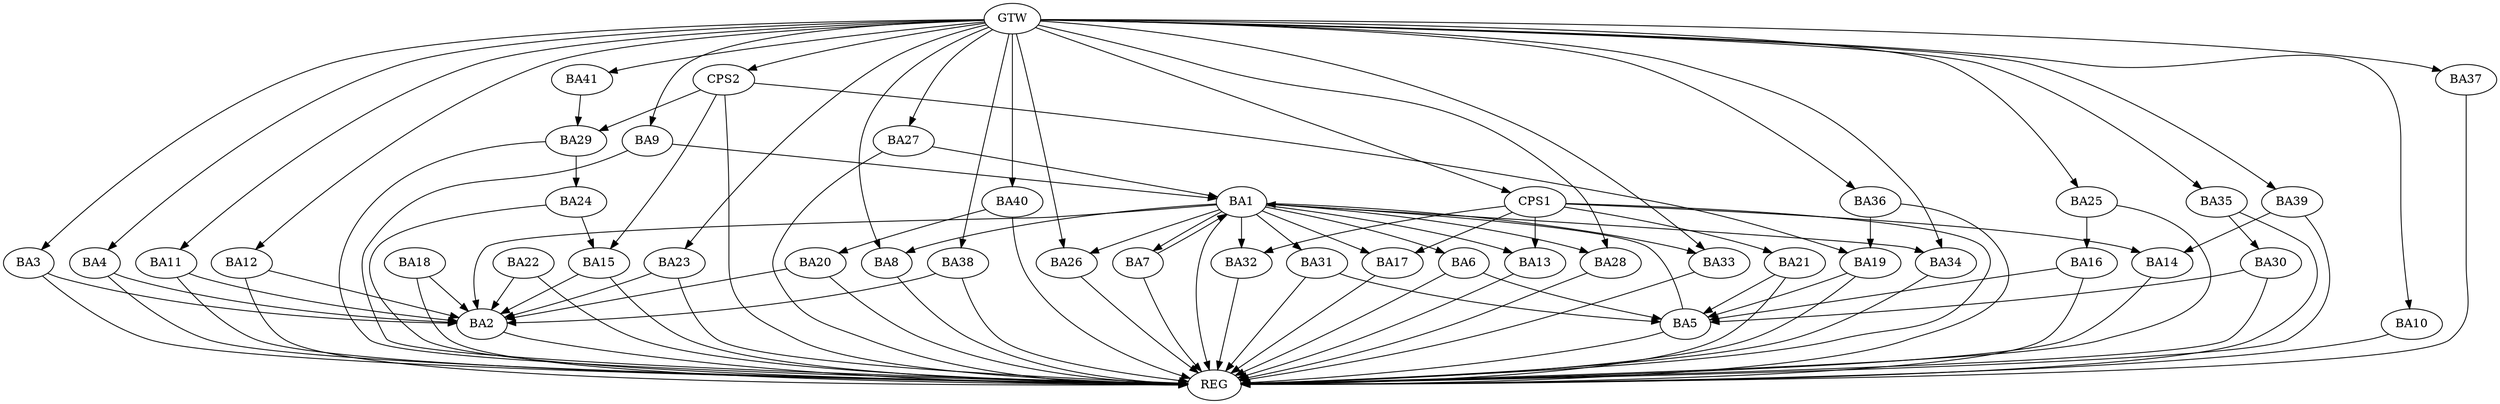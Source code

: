 strict digraph G {
  BA1 [ label="BA1" ];
  BA2 [ label="BA2" ];
  BA3 [ label="BA3" ];
  BA4 [ label="BA4" ];
  BA5 [ label="BA5" ];
  BA6 [ label="BA6" ];
  BA7 [ label="BA7" ];
  BA8 [ label="BA8" ];
  BA9 [ label="BA9" ];
  BA10 [ label="BA10" ];
  BA11 [ label="BA11" ];
  BA12 [ label="BA12" ];
  BA13 [ label="BA13" ];
  BA14 [ label="BA14" ];
  BA15 [ label="BA15" ];
  BA16 [ label="BA16" ];
  BA17 [ label="BA17" ];
  BA18 [ label="BA18" ];
  BA19 [ label="BA19" ];
  BA20 [ label="BA20" ];
  BA21 [ label="BA21" ];
  BA22 [ label="BA22" ];
  BA23 [ label="BA23" ];
  BA24 [ label="BA24" ];
  BA25 [ label="BA25" ];
  BA26 [ label="BA26" ];
  BA27 [ label="BA27" ];
  BA28 [ label="BA28" ];
  BA29 [ label="BA29" ];
  BA30 [ label="BA30" ];
  BA31 [ label="BA31" ];
  BA32 [ label="BA32" ];
  BA33 [ label="BA33" ];
  BA34 [ label="BA34" ];
  BA35 [ label="BA35" ];
  BA36 [ label="BA36" ];
  BA37 [ label="BA37" ];
  BA38 [ label="BA38" ];
  BA39 [ label="BA39" ];
  BA40 [ label="BA40" ];
  BA41 [ label="BA41" ];
  CPS1 [ label="CPS1" ];
  CPS2 [ label="CPS2" ];
  GTW [ label="GTW" ];
  REG [ label="REG" ];
  BA1 -> BA2;
  BA3 -> BA2;
  BA4 -> BA2;
  BA5 -> BA1;
  BA6 -> BA5;
  BA7 -> BA1;
  BA9 -> BA1;
  BA11 -> BA2;
  BA12 -> BA2;
  BA15 -> BA2;
  BA16 -> BA5;
  BA18 -> BA2;
  BA19 -> BA5;
  BA20 -> BA2;
  BA21 -> BA5;
  BA22 -> BA2;
  BA23 -> BA2;
  BA24 -> BA15;
  BA25 -> BA16;
  BA27 -> BA1;
  BA29 -> BA24;
  BA30 -> BA5;
  BA31 -> BA5;
  BA35 -> BA30;
  BA36 -> BA19;
  BA38 -> BA2;
  BA39 -> BA14;
  BA40 -> BA20;
  BA41 -> BA29;
  CPS1 -> BA32;
  CPS1 -> BA17;
  CPS1 -> BA13;
  CPS1 -> BA14;
  CPS1 -> BA21;
  CPS2 -> BA15;
  CPS2 -> BA19;
  CPS2 -> BA29;
  GTW -> BA3;
  GTW -> BA4;
  GTW -> BA8;
  GTW -> BA9;
  GTW -> BA10;
  GTW -> BA11;
  GTW -> BA12;
  GTW -> BA23;
  GTW -> BA25;
  GTW -> BA26;
  GTW -> BA27;
  GTW -> BA28;
  GTW -> BA33;
  GTW -> BA34;
  GTW -> BA35;
  GTW -> BA36;
  GTW -> BA37;
  GTW -> BA38;
  GTW -> BA39;
  GTW -> BA40;
  GTW -> BA41;
  GTW -> CPS1;
  GTW -> CPS2;
  BA1 -> REG;
  BA2 -> REG;
  BA3 -> REG;
  BA4 -> REG;
  BA5 -> REG;
  BA6 -> REG;
  BA7 -> REG;
  BA8 -> REG;
  BA9 -> REG;
  BA10 -> REG;
  BA11 -> REG;
  BA12 -> REG;
  BA13 -> REG;
  BA14 -> REG;
  BA15 -> REG;
  BA16 -> REG;
  BA17 -> REG;
  BA18 -> REG;
  BA19 -> REG;
  BA20 -> REG;
  BA21 -> REG;
  BA22 -> REG;
  BA23 -> REG;
  BA24 -> REG;
  BA25 -> REG;
  BA26 -> REG;
  BA27 -> REG;
  BA28 -> REG;
  BA29 -> REG;
  BA30 -> REG;
  BA31 -> REG;
  BA32 -> REG;
  BA33 -> REG;
  BA34 -> REG;
  BA35 -> REG;
  BA36 -> REG;
  BA37 -> REG;
  BA38 -> REG;
  BA39 -> REG;
  BA40 -> REG;
  CPS1 -> REG;
  CPS2 -> REG;
  BA1 -> BA17;
  BA1 -> BA13;
  BA1 -> BA8;
  BA1 -> BA28;
  BA1 -> BA6;
  BA1 -> BA26;
  BA1 -> BA33;
  BA1 -> BA7;
  BA1 -> BA34;
  BA1 -> BA32;
  BA1 -> BA31;
}
